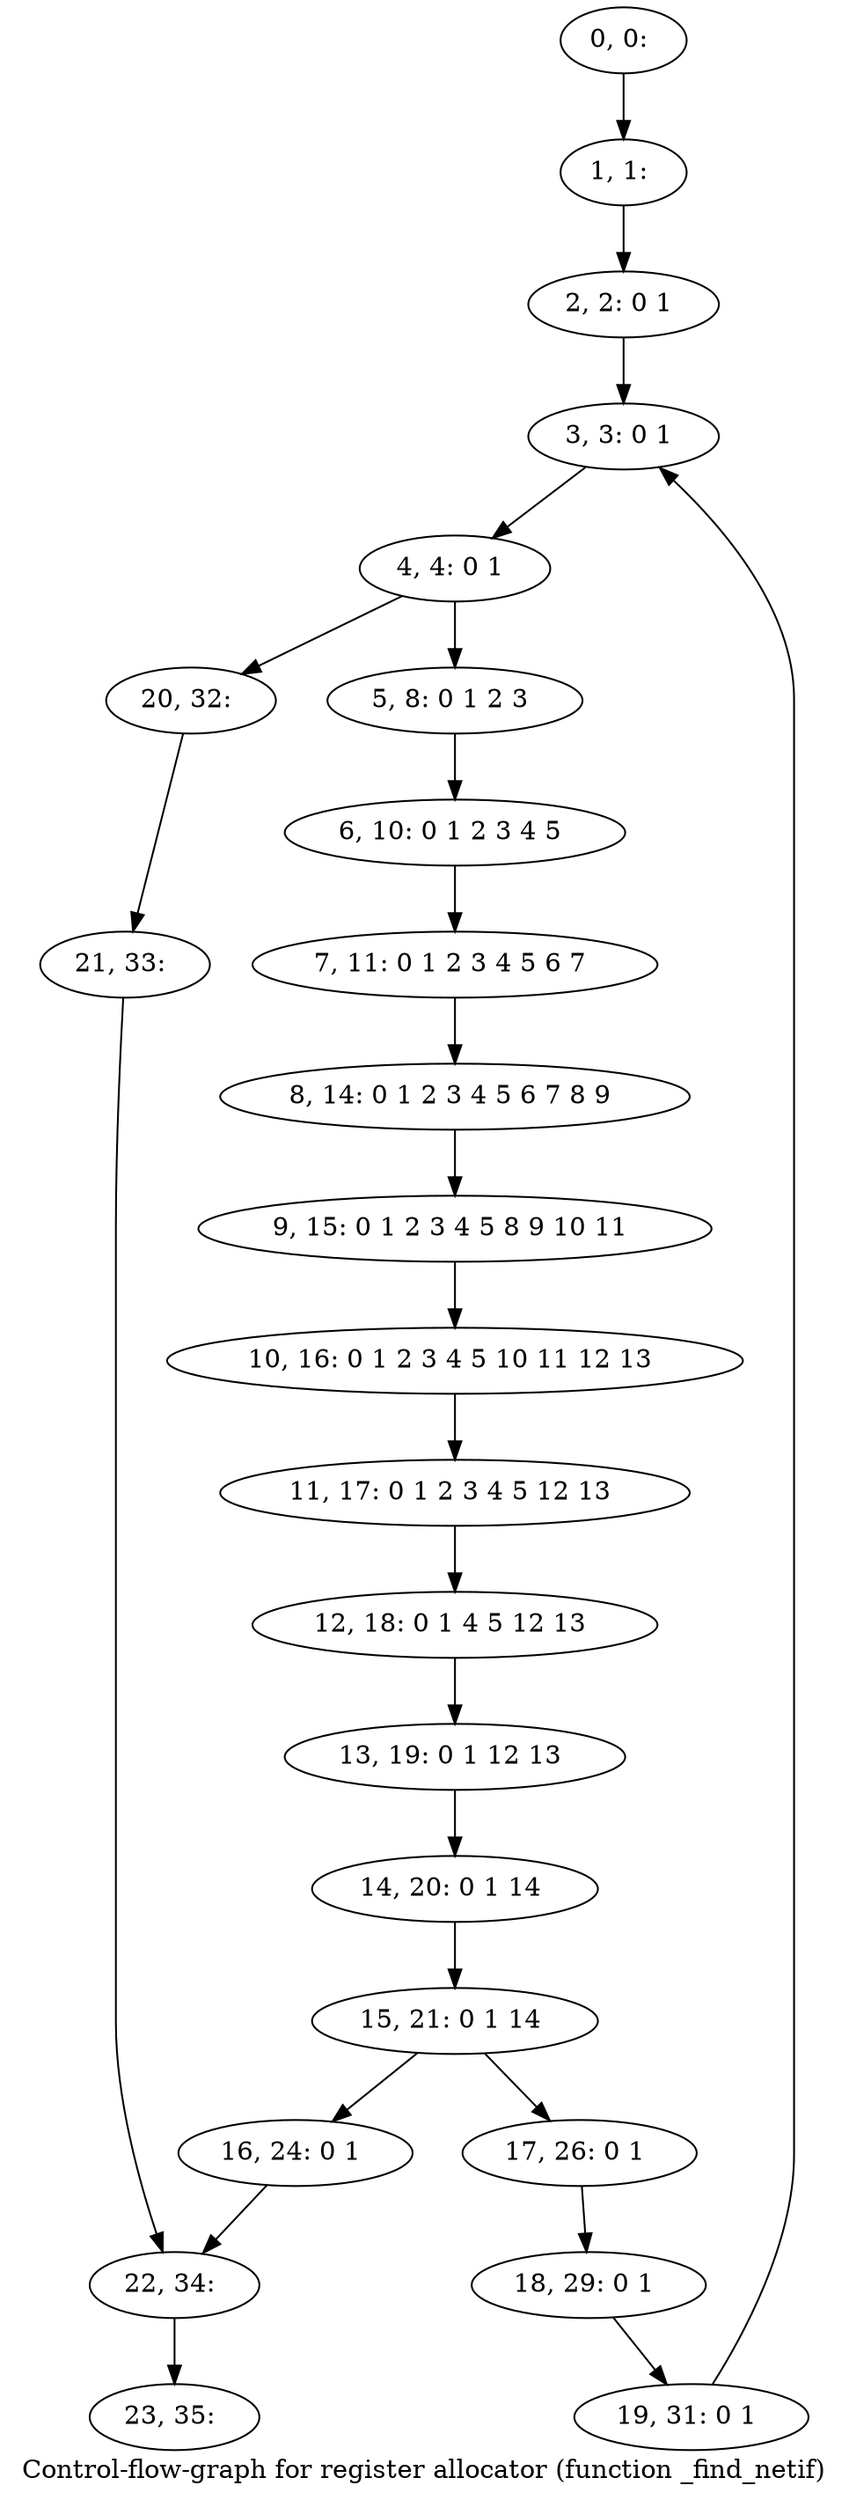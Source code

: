 digraph G {
graph [label="Control-flow-graph for register allocator (function _find_netif)"]
0[label="0, 0: "];
1[label="1, 1: "];
2[label="2, 2: 0 1 "];
3[label="3, 3: 0 1 "];
4[label="4, 4: 0 1 "];
5[label="5, 8: 0 1 2 3 "];
6[label="6, 10: 0 1 2 3 4 5 "];
7[label="7, 11: 0 1 2 3 4 5 6 7 "];
8[label="8, 14: 0 1 2 3 4 5 6 7 8 9 "];
9[label="9, 15: 0 1 2 3 4 5 8 9 10 11 "];
10[label="10, 16: 0 1 2 3 4 5 10 11 12 13 "];
11[label="11, 17: 0 1 2 3 4 5 12 13 "];
12[label="12, 18: 0 1 4 5 12 13 "];
13[label="13, 19: 0 1 12 13 "];
14[label="14, 20: 0 1 14 "];
15[label="15, 21: 0 1 14 "];
16[label="16, 24: 0 1 "];
17[label="17, 26: 0 1 "];
18[label="18, 29: 0 1 "];
19[label="19, 31: 0 1 "];
20[label="20, 32: "];
21[label="21, 33: "];
22[label="22, 34: "];
23[label="23, 35: "];
0->1 ;
1->2 ;
2->3 ;
3->4 ;
4->5 ;
4->20 ;
5->6 ;
6->7 ;
7->8 ;
8->9 ;
9->10 ;
10->11 ;
11->12 ;
12->13 ;
13->14 ;
14->15 ;
15->16 ;
15->17 ;
16->22 ;
17->18 ;
18->19 ;
19->3 ;
20->21 ;
21->22 ;
22->23 ;
}
